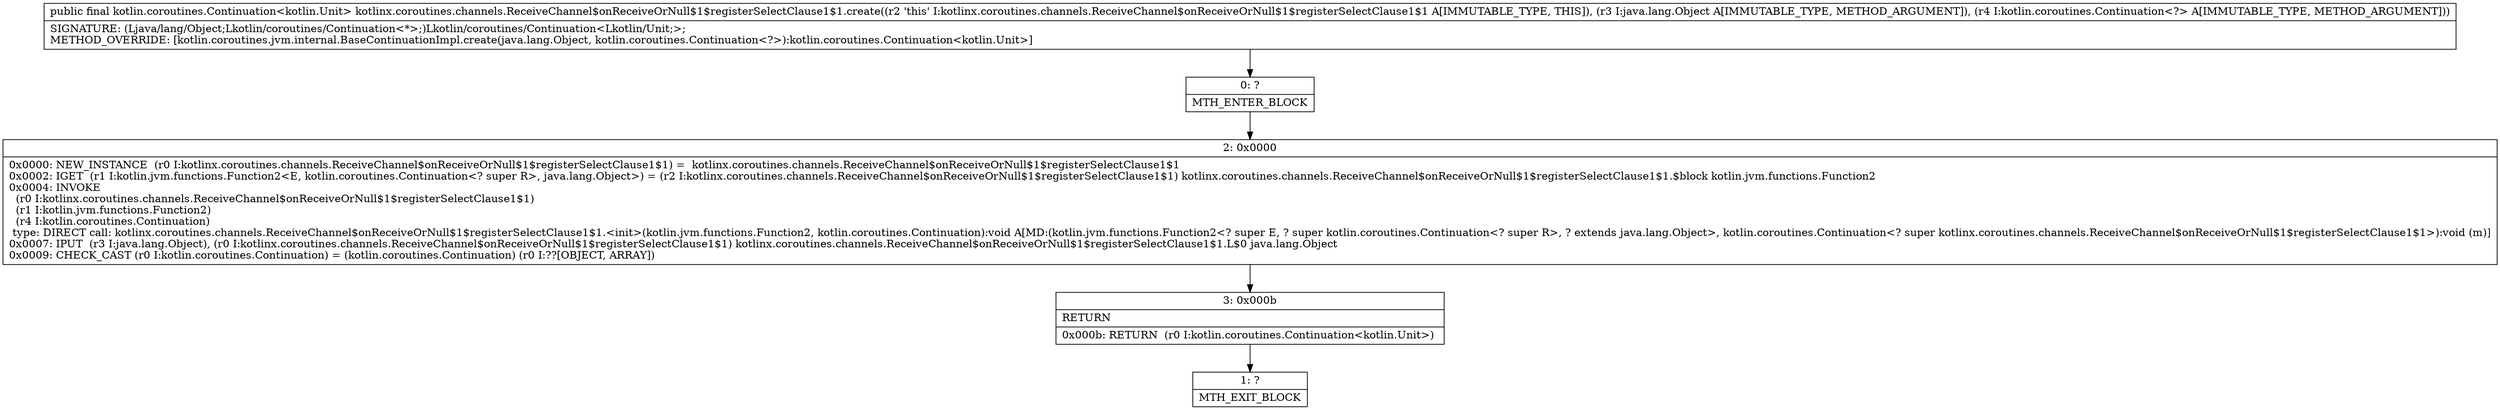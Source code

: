 digraph "CFG forkotlinx.coroutines.channels.ReceiveChannel$onReceiveOrNull$1$registerSelectClause1$1.create(Ljava\/lang\/Object;Lkotlin\/coroutines\/Continuation;)Lkotlin\/coroutines\/Continuation;" {
Node_0 [shape=record,label="{0\:\ ?|MTH_ENTER_BLOCK\l}"];
Node_2 [shape=record,label="{2\:\ 0x0000|0x0000: NEW_INSTANCE  (r0 I:kotlinx.coroutines.channels.ReceiveChannel$onReceiveOrNull$1$registerSelectClause1$1) =  kotlinx.coroutines.channels.ReceiveChannel$onReceiveOrNull$1$registerSelectClause1$1 \l0x0002: IGET  (r1 I:kotlin.jvm.functions.Function2\<E, kotlin.coroutines.Continuation\<? super R\>, java.lang.Object\>) = (r2 I:kotlinx.coroutines.channels.ReceiveChannel$onReceiveOrNull$1$registerSelectClause1$1) kotlinx.coroutines.channels.ReceiveChannel$onReceiveOrNull$1$registerSelectClause1$1.$block kotlin.jvm.functions.Function2 \l0x0004: INVOKE  \l  (r0 I:kotlinx.coroutines.channels.ReceiveChannel$onReceiveOrNull$1$registerSelectClause1$1)\l  (r1 I:kotlin.jvm.functions.Function2)\l  (r4 I:kotlin.coroutines.Continuation)\l type: DIRECT call: kotlinx.coroutines.channels.ReceiveChannel$onReceiveOrNull$1$registerSelectClause1$1.\<init\>(kotlin.jvm.functions.Function2, kotlin.coroutines.Continuation):void A[MD:(kotlin.jvm.functions.Function2\<? super E, ? super kotlin.coroutines.Continuation\<? super R\>, ? extends java.lang.Object\>, kotlin.coroutines.Continuation\<? super kotlinx.coroutines.channels.ReceiveChannel$onReceiveOrNull$1$registerSelectClause1$1\>):void (m)]\l0x0007: IPUT  (r3 I:java.lang.Object), (r0 I:kotlinx.coroutines.channels.ReceiveChannel$onReceiveOrNull$1$registerSelectClause1$1) kotlinx.coroutines.channels.ReceiveChannel$onReceiveOrNull$1$registerSelectClause1$1.L$0 java.lang.Object \l0x0009: CHECK_CAST (r0 I:kotlin.coroutines.Continuation) = (kotlin.coroutines.Continuation) (r0 I:??[OBJECT, ARRAY]) \l}"];
Node_3 [shape=record,label="{3\:\ 0x000b|RETURN\l|0x000b: RETURN  (r0 I:kotlin.coroutines.Continuation\<kotlin.Unit\>) \l}"];
Node_1 [shape=record,label="{1\:\ ?|MTH_EXIT_BLOCK\l}"];
MethodNode[shape=record,label="{public final kotlin.coroutines.Continuation\<kotlin.Unit\> kotlinx.coroutines.channels.ReceiveChannel$onReceiveOrNull$1$registerSelectClause1$1.create((r2 'this' I:kotlinx.coroutines.channels.ReceiveChannel$onReceiveOrNull$1$registerSelectClause1$1 A[IMMUTABLE_TYPE, THIS]), (r3 I:java.lang.Object A[IMMUTABLE_TYPE, METHOD_ARGUMENT]), (r4 I:kotlin.coroutines.Continuation\<?\> A[IMMUTABLE_TYPE, METHOD_ARGUMENT]))  | SIGNATURE: (Ljava\/lang\/Object;Lkotlin\/coroutines\/Continuation\<*\>;)Lkotlin\/coroutines\/Continuation\<Lkotlin\/Unit;\>;\lMETHOD_OVERRIDE: [kotlin.coroutines.jvm.internal.BaseContinuationImpl.create(java.lang.Object, kotlin.coroutines.Continuation\<?\>):kotlin.coroutines.Continuation\<kotlin.Unit\>]\l}"];
MethodNode -> Node_0;Node_0 -> Node_2;
Node_2 -> Node_3;
Node_3 -> Node_1;
}

